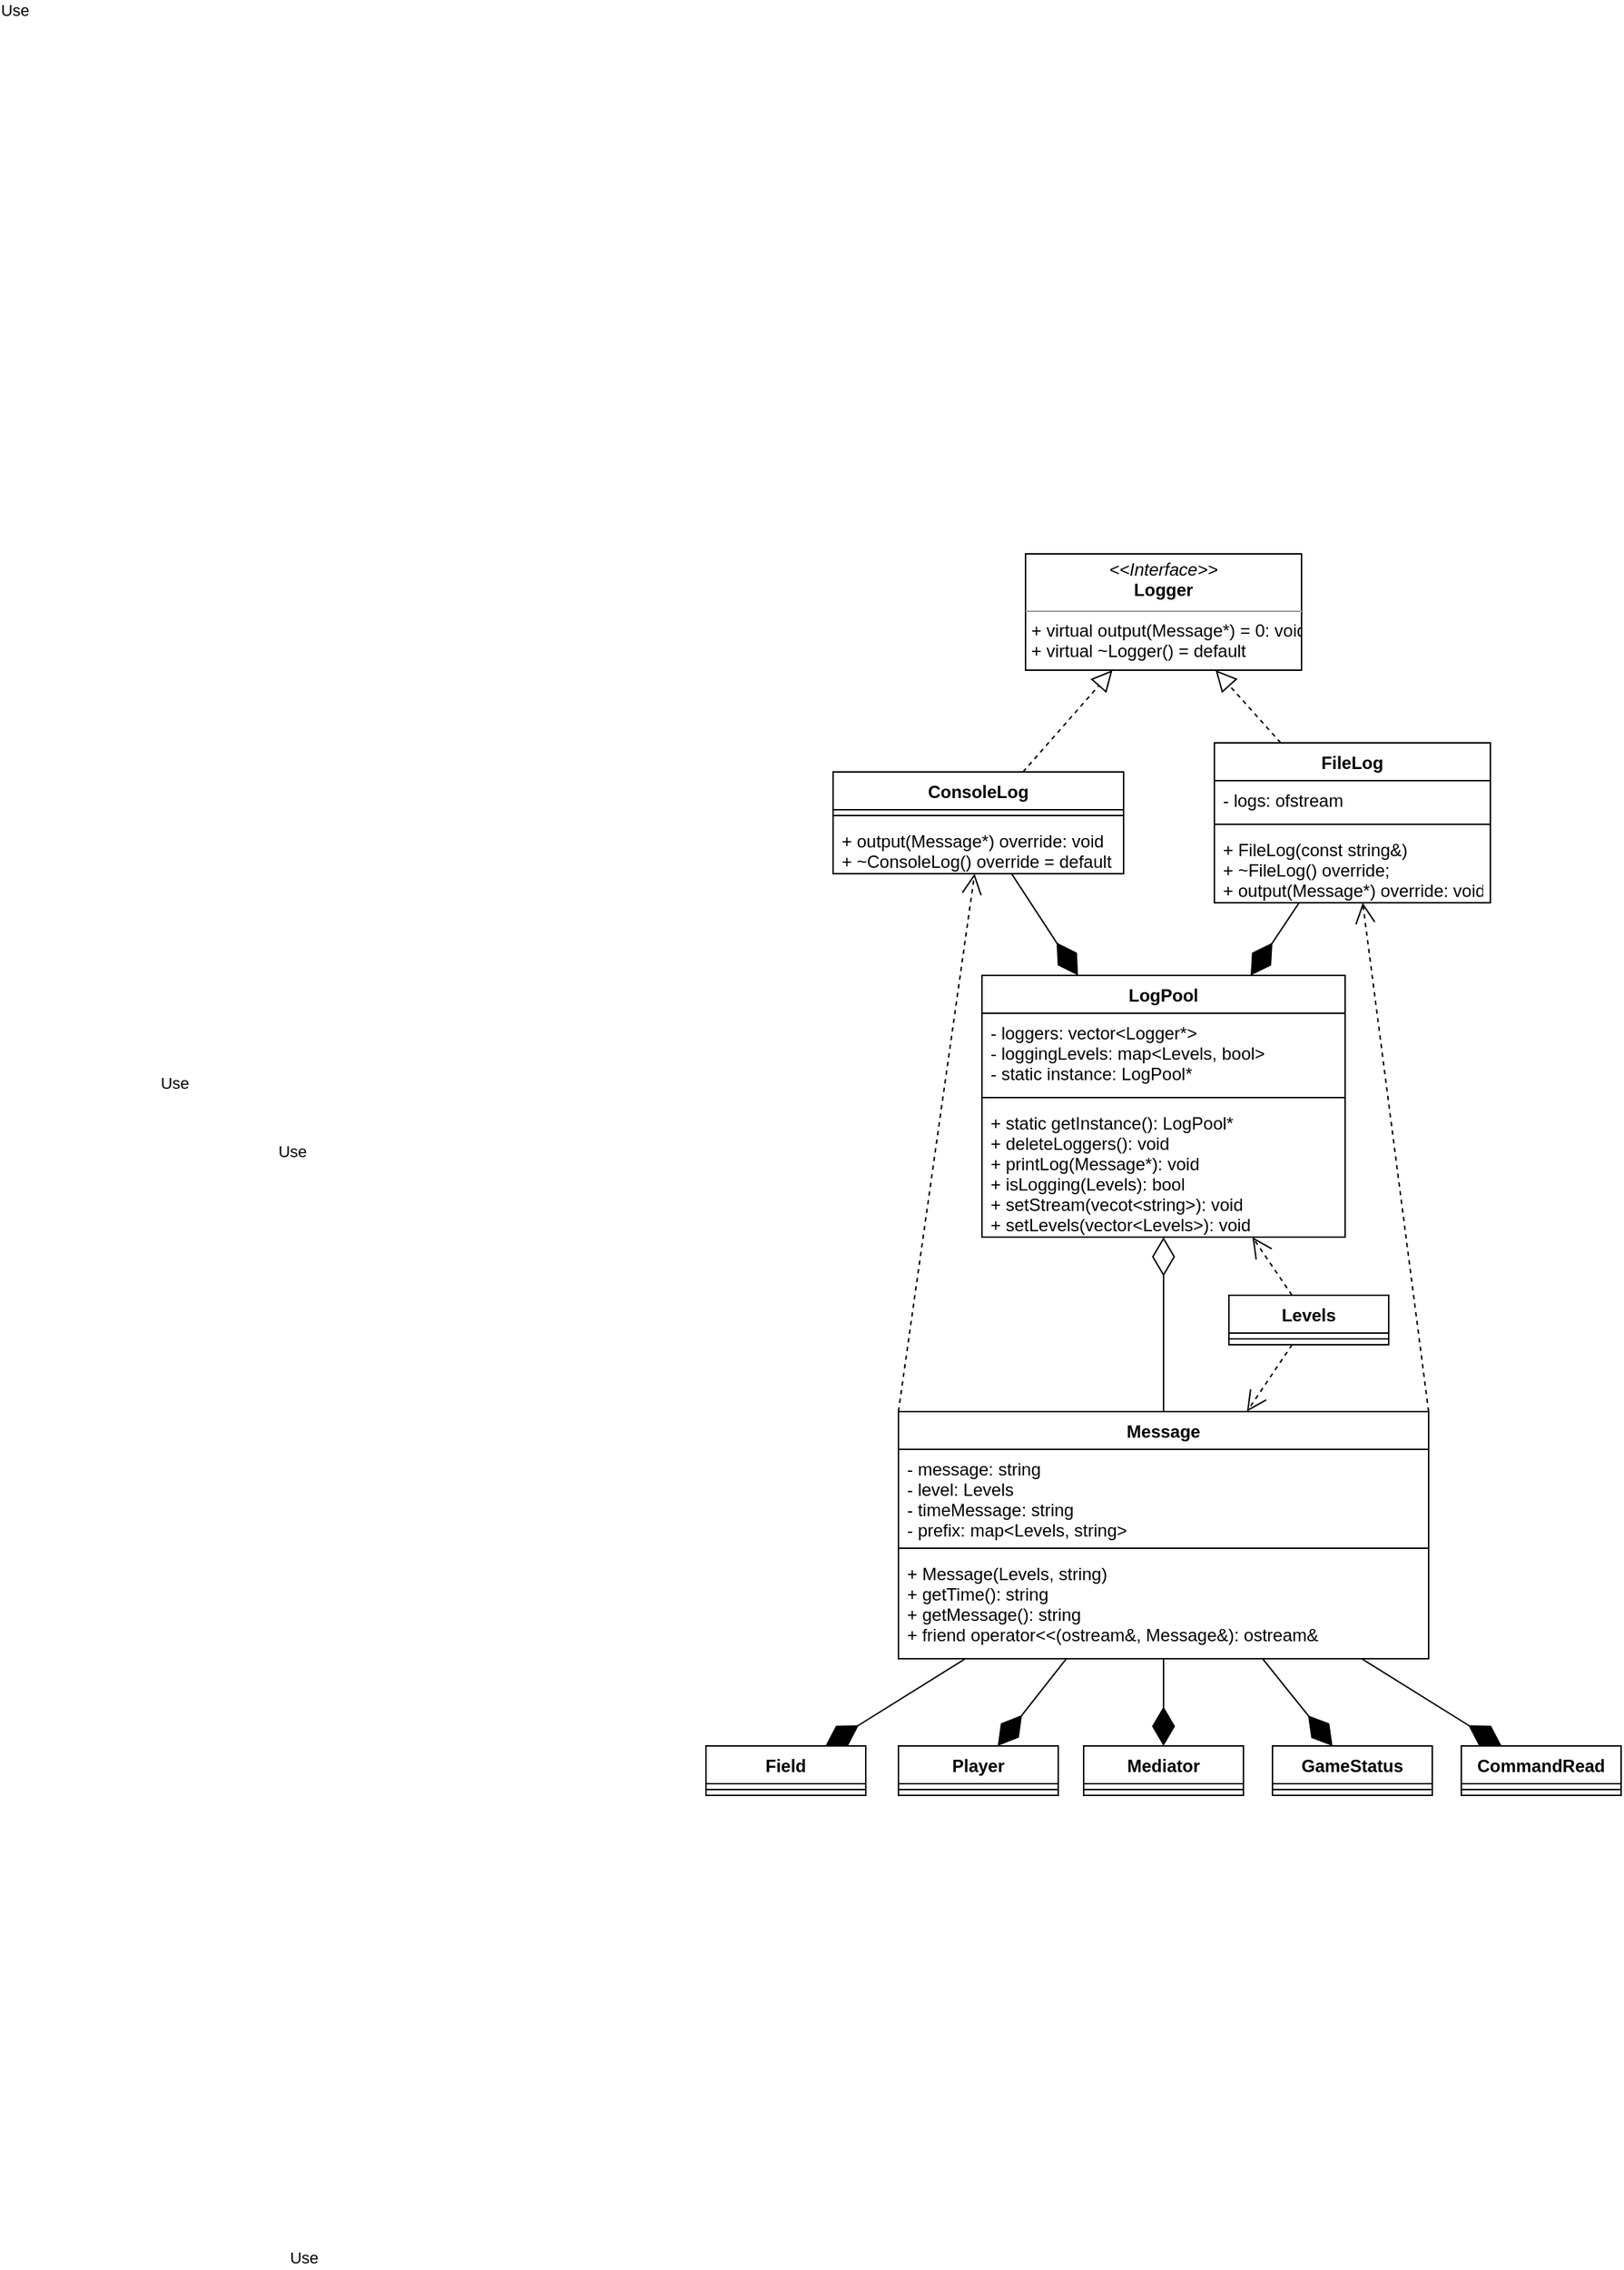 <mxfile version="20.3.0" type="device"><diagram id="C5RBs43oDa-KdzZeNtuy" name="Page-1"><mxGraphModel dx="1493" dy="2047" grid="1" gridSize="10" guides="1" tooltips="1" connect="1" arrows="1" fold="1" page="1" pageScale="1" pageWidth="827" pageHeight="1169" math="0" shadow="0"><root><mxCell id="WIyWlLk6GJQsqaUBKTNV-0"/><mxCell id="WIyWlLk6GJQsqaUBKTNV-1" parent="WIyWlLk6GJQsqaUBKTNV-0"/><mxCell id="WUnyu3XulxkJ0YvQKWtv-5" value="&lt;p style=&quot;margin:0px;margin-top:4px;text-align:center;&quot;&gt;&lt;i&gt;&amp;lt;&amp;lt;Interface&amp;gt;&amp;gt;&lt;/i&gt;&lt;br&gt;&lt;b&gt;Logger&lt;/b&gt;&lt;/p&gt;&lt;hr size=&quot;1&quot;&gt;&lt;p style=&quot;margin:0px;margin-left:4px;&quot;&gt;&lt;/p&gt;&lt;p style=&quot;margin:0px;margin-left:4px;&quot;&gt;+ virtual output(Message*) = 0: void&lt;/p&gt;&lt;p style=&quot;margin:0px;margin-left:4px;&quot;&gt;+ virtual ~Logger() = default&lt;/p&gt;&lt;p style=&quot;margin:0px;margin-left:4px;&quot;&gt;&lt;br&gt;&lt;/p&gt;" style="verticalAlign=top;align=left;overflow=fill;fontSize=12;fontFamily=Helvetica;html=1;" vertex="1" parent="WIyWlLk6GJQsqaUBKTNV-1"><mxGeometry x="250" y="290" width="190" height="80" as="geometry"/></mxCell><mxCell id="WUnyu3XulxkJ0YvQKWtv-6" value="ConsoleLog" style="swimlane;fontStyle=1;align=center;verticalAlign=top;childLayout=stackLayout;horizontal=1;startSize=26;horizontalStack=0;resizeParent=1;resizeParentMax=0;resizeLast=0;collapsible=1;marginBottom=0;" vertex="1" parent="WIyWlLk6GJQsqaUBKTNV-1"><mxGeometry x="117.5" y="440" width="200" height="70" as="geometry"/></mxCell><mxCell id="WUnyu3XulxkJ0YvQKWtv-8" value="" style="line;strokeWidth=1;fillColor=none;align=left;verticalAlign=middle;spacingTop=-1;spacingLeft=3;spacingRight=3;rotatable=0;labelPosition=right;points=[];portConstraint=eastwest;strokeColor=inherit;" vertex="1" parent="WUnyu3XulxkJ0YvQKWtv-6"><mxGeometry y="26" width="200" height="8" as="geometry"/></mxCell><mxCell id="WUnyu3XulxkJ0YvQKWtv-9" value="+ output(Message*) override: void&#10;+ ~ConsoleLog() override = default" style="text;strokeColor=none;fillColor=none;align=left;verticalAlign=top;spacingLeft=4;spacingRight=4;overflow=hidden;rotatable=0;points=[[0,0.5],[1,0.5]];portConstraint=eastwest;" vertex="1" parent="WUnyu3XulxkJ0YvQKWtv-6"><mxGeometry y="34" width="200" height="36" as="geometry"/></mxCell><mxCell id="WUnyu3XulxkJ0YvQKWtv-10" value="" style="endArrow=block;dashed=1;endFill=0;endSize=12;html=1;rounded=0;" edge="1" parent="WIyWlLk6GJQsqaUBKTNV-1" source="WUnyu3XulxkJ0YvQKWtv-6" target="WUnyu3XulxkJ0YvQKWtv-5"><mxGeometry width="160" relative="1" as="geometry"><mxPoint x="240" y="430" as="sourcePoint"/><mxPoint x="400" y="430" as="targetPoint"/></mxGeometry></mxCell><mxCell id="WUnyu3XulxkJ0YvQKWtv-11" value="FileLog" style="swimlane;fontStyle=1;align=center;verticalAlign=top;childLayout=stackLayout;horizontal=1;startSize=26;horizontalStack=0;resizeParent=1;resizeParentMax=0;resizeLast=0;collapsible=1;marginBottom=0;" vertex="1" parent="WIyWlLk6GJQsqaUBKTNV-1"><mxGeometry x="380" y="420" width="190" height="110" as="geometry"/></mxCell><mxCell id="WUnyu3XulxkJ0YvQKWtv-12" value="- logs: ofstream" style="text;strokeColor=none;fillColor=none;align=left;verticalAlign=top;spacingLeft=4;spacingRight=4;overflow=hidden;rotatable=0;points=[[0,0.5],[1,0.5]];portConstraint=eastwest;" vertex="1" parent="WUnyu3XulxkJ0YvQKWtv-11"><mxGeometry y="26" width="190" height="26" as="geometry"/></mxCell><mxCell id="WUnyu3XulxkJ0YvQKWtv-13" value="" style="line;strokeWidth=1;fillColor=none;align=left;verticalAlign=middle;spacingTop=-1;spacingLeft=3;spacingRight=3;rotatable=0;labelPosition=right;points=[];portConstraint=eastwest;strokeColor=inherit;" vertex="1" parent="WUnyu3XulxkJ0YvQKWtv-11"><mxGeometry y="52" width="190" height="8" as="geometry"/></mxCell><mxCell id="WUnyu3XulxkJ0YvQKWtv-14" value="+ FileLog(const string&amp;)&#10;+ ~FileLog() override;&#10;+ output(Message*) override: void" style="text;strokeColor=none;fillColor=none;align=left;verticalAlign=top;spacingLeft=4;spacingRight=4;overflow=hidden;rotatable=0;points=[[0,0.5],[1,0.5]];portConstraint=eastwest;" vertex="1" parent="WUnyu3XulxkJ0YvQKWtv-11"><mxGeometry y="60" width="190" height="50" as="geometry"/></mxCell><mxCell id="WUnyu3XulxkJ0YvQKWtv-15" value="" style="endArrow=block;dashed=1;endFill=0;endSize=12;html=1;rounded=0;" edge="1" parent="WIyWlLk6GJQsqaUBKTNV-1" source="WUnyu3XulxkJ0YvQKWtv-11" target="WUnyu3XulxkJ0YvQKWtv-5"><mxGeometry width="160" relative="1" as="geometry"><mxPoint x="240" y="430" as="sourcePoint"/><mxPoint x="400" y="430" as="targetPoint"/></mxGeometry></mxCell><mxCell id="WUnyu3XulxkJ0YvQKWtv-16" value="LogPool" style="swimlane;fontStyle=1;align=center;verticalAlign=top;childLayout=stackLayout;horizontal=1;startSize=26;horizontalStack=0;resizeParent=1;resizeParentMax=0;resizeLast=0;collapsible=1;marginBottom=0;" vertex="1" parent="WIyWlLk6GJQsqaUBKTNV-1"><mxGeometry x="220" y="580" width="250" height="180" as="geometry"/></mxCell><mxCell id="WUnyu3XulxkJ0YvQKWtv-17" value="- loggers: vector&lt;Logger*&gt;&#10;- loggingLevels: map&lt;Levels, bool&gt;&#10;- static instance: LogPool*" style="text;strokeColor=none;fillColor=none;align=left;verticalAlign=top;spacingLeft=4;spacingRight=4;overflow=hidden;rotatable=0;points=[[0,0.5],[1,0.5]];portConstraint=eastwest;" vertex="1" parent="WUnyu3XulxkJ0YvQKWtv-16"><mxGeometry y="26" width="250" height="54" as="geometry"/></mxCell><mxCell id="WUnyu3XulxkJ0YvQKWtv-18" value="" style="line;strokeWidth=1;fillColor=none;align=left;verticalAlign=middle;spacingTop=-1;spacingLeft=3;spacingRight=3;rotatable=0;labelPosition=right;points=[];portConstraint=eastwest;strokeColor=inherit;" vertex="1" parent="WUnyu3XulxkJ0YvQKWtv-16"><mxGeometry y="80" width="250" height="8" as="geometry"/></mxCell><mxCell id="WUnyu3XulxkJ0YvQKWtv-19" value="+ static getInstance(): LogPool*&#10;+ deleteLoggers(): void&#10;+ printLog(Message*): void&#10;+ isLogging(Levels): bool&#10;+ setStream(vecot&lt;string&gt;): void&#10;+ setLevels(vector&lt;Levels&gt;): void" style="text;strokeColor=none;fillColor=none;align=left;verticalAlign=top;spacingLeft=4;spacingRight=4;overflow=hidden;rotatable=0;points=[[0,0.5],[1,0.5]];portConstraint=eastwest;" vertex="1" parent="WUnyu3XulxkJ0YvQKWtv-16"><mxGeometry y="88" width="250" height="92" as="geometry"/></mxCell><mxCell id="WUnyu3XulxkJ0YvQKWtv-20" value="" style="endArrow=diamondThin;endFill=1;endSize=24;html=1;rounded=0;" edge="1" parent="WIyWlLk6GJQsqaUBKTNV-1" source="WUnyu3XulxkJ0YvQKWtv-6" target="WUnyu3XulxkJ0YvQKWtv-16"><mxGeometry width="160" relative="1" as="geometry"><mxPoint x="260" y="450" as="sourcePoint"/><mxPoint x="420" y="450" as="targetPoint"/></mxGeometry></mxCell><mxCell id="WUnyu3XulxkJ0YvQKWtv-21" value="" style="endArrow=diamondThin;endFill=1;endSize=24;html=1;rounded=0;" edge="1" parent="WIyWlLk6GJQsqaUBKTNV-1" source="WUnyu3XulxkJ0YvQKWtv-11" target="WUnyu3XulxkJ0YvQKWtv-16"><mxGeometry width="160" relative="1" as="geometry"><mxPoint x="30" y="550" as="sourcePoint"/><mxPoint x="190" y="550" as="targetPoint"/></mxGeometry></mxCell><mxCell id="WUnyu3XulxkJ0YvQKWtv-26" value="Levels" style="swimlane;fontStyle=1;align=center;verticalAlign=top;childLayout=stackLayout;horizontal=1;startSize=26;horizontalStack=0;resizeParent=1;resizeParentMax=0;resizeLast=0;collapsible=1;marginBottom=0;" vertex="1" parent="WIyWlLk6GJQsqaUBKTNV-1"><mxGeometry x="390" y="800" width="110" height="34" as="geometry"/></mxCell><mxCell id="WUnyu3XulxkJ0YvQKWtv-28" value="" style="line;strokeWidth=1;fillColor=none;align=left;verticalAlign=middle;spacingTop=-1;spacingLeft=3;spacingRight=3;rotatable=0;labelPosition=right;points=[];portConstraint=eastwest;strokeColor=inherit;" vertex="1" parent="WUnyu3XulxkJ0YvQKWtv-26"><mxGeometry y="26" width="110" height="8" as="geometry"/></mxCell><mxCell id="WUnyu3XulxkJ0YvQKWtv-31" value="Use" style="endArrow=open;endSize=12;dashed=1;html=1;rounded=0;" edge="1" parent="WIyWlLk6GJQsqaUBKTNV-1" source="WUnyu3XulxkJ0YvQKWtv-26" target="WUnyu3XulxkJ0YvQKWtv-16"><mxGeometry x="-1" y="601" width="160" relative="1" as="geometry"><mxPoint x="260" y="690" as="sourcePoint"/><mxPoint x="420" y="690" as="targetPoint"/><mxPoint x="-184" y="324" as="offset"/></mxGeometry></mxCell><mxCell id="WUnyu3XulxkJ0YvQKWtv-36" value="Message" style="swimlane;fontStyle=1;align=center;verticalAlign=top;childLayout=stackLayout;horizontal=1;startSize=26;horizontalStack=0;resizeParent=1;resizeParentMax=0;resizeLast=0;collapsible=1;marginBottom=0;" vertex="1" parent="WIyWlLk6GJQsqaUBKTNV-1"><mxGeometry x="162.5" y="880" width="365" height="170" as="geometry"/></mxCell><mxCell id="WUnyu3XulxkJ0YvQKWtv-37" value="- message: string&#10;- level: Levels&#10;- timeMessage: string&#10;- prefix: map&lt;Levels, string&gt;&#10;" style="text;strokeColor=none;fillColor=none;align=left;verticalAlign=top;spacingLeft=4;spacingRight=4;overflow=hidden;rotatable=0;points=[[0,0.5],[1,0.5]];portConstraint=eastwest;" vertex="1" parent="WUnyu3XulxkJ0YvQKWtv-36"><mxGeometry y="26" width="365" height="64" as="geometry"/></mxCell><mxCell id="WUnyu3XulxkJ0YvQKWtv-38" value="" style="line;strokeWidth=1;fillColor=none;align=left;verticalAlign=middle;spacingTop=-1;spacingLeft=3;spacingRight=3;rotatable=0;labelPosition=right;points=[];portConstraint=eastwest;strokeColor=inherit;" vertex="1" parent="WUnyu3XulxkJ0YvQKWtv-36"><mxGeometry y="90" width="365" height="8" as="geometry"/></mxCell><mxCell id="WUnyu3XulxkJ0YvQKWtv-39" value="+ Message(Levels, string)&#10;+ getTime(): string&#10;+ getMessage(): string&#10;+ friend operator&lt;&lt;(ostream&amp;, Message&amp;): ostream&amp;&#10;" style="text;strokeColor=none;fillColor=none;align=left;verticalAlign=top;spacingLeft=4;spacingRight=4;overflow=hidden;rotatable=0;points=[[0,0.5],[1,0.5]];portConstraint=eastwest;" vertex="1" parent="WUnyu3XulxkJ0YvQKWtv-36"><mxGeometry y="98" width="365" height="72" as="geometry"/></mxCell><mxCell id="WUnyu3XulxkJ0YvQKWtv-40" value="Use" style="endArrow=open;endSize=12;dashed=1;html=1;rounded=0;" edge="1" parent="WIyWlLk6GJQsqaUBKTNV-1" source="WUnyu3XulxkJ0YvQKWtv-26" target="WUnyu3XulxkJ0YvQKWtv-36"><mxGeometry x="-1" y="-559" width="160" relative="1" as="geometry"><mxPoint x="300" y="690" as="sourcePoint"/><mxPoint x="460" y="690" as="targetPoint"/><mxPoint x="-416" y="-605" as="offset"/></mxGeometry></mxCell><mxCell id="WUnyu3XulxkJ0YvQKWtv-41" value="" style="endArrow=diamondThin;endFill=0;endSize=24;html=1;rounded=0;" edge="1" parent="WIyWlLk6GJQsqaUBKTNV-1" source="WUnyu3XulxkJ0YvQKWtv-36" target="WUnyu3XulxkJ0YvQKWtv-16"><mxGeometry width="160" relative="1" as="geometry"><mxPoint x="390" y="690" as="sourcePoint"/><mxPoint x="550" y="690" as="targetPoint"/></mxGeometry></mxCell><mxCell id="WUnyu3XulxkJ0YvQKWtv-42" value="Use" style="endArrow=open;endSize=12;dashed=1;html=1;rounded=0;exitX=0;exitY=0;exitDx=0;exitDy=0;" edge="1" parent="WIyWlLk6GJQsqaUBKTNV-1" source="WUnyu3XulxkJ0YvQKWtv-36" target="WUnyu3XulxkJ0YvQKWtv-9"><mxGeometry x="-0.365" y="438" width="160" relative="1" as="geometry"><mxPoint x="250" y="610" as="sourcePoint"/><mxPoint x="410" y="610" as="targetPoint"/><mxPoint as="offset"/></mxGeometry></mxCell><mxCell id="WUnyu3XulxkJ0YvQKWtv-43" value="Use" style="endArrow=open;endSize=12;dashed=1;html=1;rounded=0;exitX=1;exitY=0;exitDx=0;exitDy=0;" edge="1" parent="WIyWlLk6GJQsqaUBKTNV-1" source="WUnyu3XulxkJ0YvQKWtv-36" target="WUnyu3XulxkJ0YvQKWtv-11"><mxGeometry x="0.901" y="827" width="160" relative="1" as="geometry"><mxPoint x="250" y="610" as="sourcePoint"/><mxPoint x="410" y="610" as="targetPoint"/><mxPoint as="offset"/></mxGeometry></mxCell><mxCell id="WUnyu3XulxkJ0YvQKWtv-44" value="Field" style="swimlane;fontStyle=1;align=center;verticalAlign=top;childLayout=stackLayout;horizontal=1;startSize=26;horizontalStack=0;resizeParent=1;resizeParentMax=0;resizeLast=0;collapsible=1;marginBottom=0;" vertex="1" parent="WIyWlLk6GJQsqaUBKTNV-1"><mxGeometry x="30" y="1110" width="110" height="34" as="geometry"/></mxCell><mxCell id="WUnyu3XulxkJ0YvQKWtv-45" value="" style="line;strokeWidth=1;fillColor=none;align=left;verticalAlign=middle;spacingTop=-1;spacingLeft=3;spacingRight=3;rotatable=0;labelPosition=right;points=[];portConstraint=eastwest;strokeColor=inherit;" vertex="1" parent="WUnyu3XulxkJ0YvQKWtv-44"><mxGeometry y="26" width="110" height="8" as="geometry"/></mxCell><mxCell id="WUnyu3XulxkJ0YvQKWtv-46" value="Player" style="swimlane;fontStyle=1;align=center;verticalAlign=top;childLayout=stackLayout;horizontal=1;startSize=26;horizontalStack=0;resizeParent=1;resizeParentMax=0;resizeLast=0;collapsible=1;marginBottom=0;" vertex="1" parent="WIyWlLk6GJQsqaUBKTNV-1"><mxGeometry x="162.5" y="1110" width="110" height="34" as="geometry"/></mxCell><mxCell id="WUnyu3XulxkJ0YvQKWtv-47" value="" style="line;strokeWidth=1;fillColor=none;align=left;verticalAlign=middle;spacingTop=-1;spacingLeft=3;spacingRight=3;rotatable=0;labelPosition=right;points=[];portConstraint=eastwest;strokeColor=inherit;" vertex="1" parent="WUnyu3XulxkJ0YvQKWtv-46"><mxGeometry y="26" width="110" height="8" as="geometry"/></mxCell><mxCell id="WUnyu3XulxkJ0YvQKWtv-48" value="GameStatus" style="swimlane;fontStyle=1;align=center;verticalAlign=top;childLayout=stackLayout;horizontal=1;startSize=26;horizontalStack=0;resizeParent=1;resizeParentMax=0;resizeLast=0;collapsible=1;marginBottom=0;" vertex="1" parent="WIyWlLk6GJQsqaUBKTNV-1"><mxGeometry x="420" y="1110" width="110" height="34" as="geometry"/></mxCell><mxCell id="WUnyu3XulxkJ0YvQKWtv-49" value="" style="line;strokeWidth=1;fillColor=none;align=left;verticalAlign=middle;spacingTop=-1;spacingLeft=3;spacingRight=3;rotatable=0;labelPosition=right;points=[];portConstraint=eastwest;strokeColor=inherit;" vertex="1" parent="WUnyu3XulxkJ0YvQKWtv-48"><mxGeometry y="26" width="110" height="8" as="geometry"/></mxCell><mxCell id="WUnyu3XulxkJ0YvQKWtv-50" value="CommandRead&#10;" style="swimlane;fontStyle=1;align=center;verticalAlign=top;childLayout=stackLayout;horizontal=1;startSize=26;horizontalStack=0;resizeParent=1;resizeParentMax=0;resizeLast=0;collapsible=1;marginBottom=0;" vertex="1" parent="WIyWlLk6GJQsqaUBKTNV-1"><mxGeometry x="550" y="1110" width="110" height="34" as="geometry"/></mxCell><mxCell id="WUnyu3XulxkJ0YvQKWtv-51" value="" style="line;strokeWidth=1;fillColor=none;align=left;verticalAlign=middle;spacingTop=-1;spacingLeft=3;spacingRight=3;rotatable=0;labelPosition=right;points=[];portConstraint=eastwest;strokeColor=inherit;" vertex="1" parent="WUnyu3XulxkJ0YvQKWtv-50"><mxGeometry y="26" width="110" height="8" as="geometry"/></mxCell><mxCell id="WUnyu3XulxkJ0YvQKWtv-52" value="Mediator" style="swimlane;fontStyle=1;align=center;verticalAlign=top;childLayout=stackLayout;horizontal=1;startSize=26;horizontalStack=0;resizeParent=1;resizeParentMax=0;resizeLast=0;collapsible=1;marginBottom=0;" vertex="1" parent="WIyWlLk6GJQsqaUBKTNV-1"><mxGeometry x="290" y="1110" width="110" height="34" as="geometry"/></mxCell><mxCell id="WUnyu3XulxkJ0YvQKWtv-53" value="" style="line;strokeWidth=1;fillColor=none;align=left;verticalAlign=middle;spacingTop=-1;spacingLeft=3;spacingRight=3;rotatable=0;labelPosition=right;points=[];portConstraint=eastwest;strokeColor=inherit;" vertex="1" parent="WUnyu3XulxkJ0YvQKWtv-52"><mxGeometry y="26" width="110" height="8" as="geometry"/></mxCell><mxCell id="WUnyu3XulxkJ0YvQKWtv-54" value="" style="endArrow=diamondThin;endFill=1;endSize=24;html=1;rounded=0;" edge="1" parent="WIyWlLk6GJQsqaUBKTNV-1" source="WUnyu3XulxkJ0YvQKWtv-36" target="WUnyu3XulxkJ0YvQKWtv-44"><mxGeometry width="160" relative="1" as="geometry"><mxPoint x="270" y="960" as="sourcePoint"/><mxPoint x="430" y="960" as="targetPoint"/></mxGeometry></mxCell><mxCell id="WUnyu3XulxkJ0YvQKWtv-55" value="" style="endArrow=diamondThin;endFill=1;endSize=24;html=1;rounded=0;" edge="1" parent="WIyWlLk6GJQsqaUBKTNV-1" source="WUnyu3XulxkJ0YvQKWtv-36" target="WUnyu3XulxkJ0YvQKWtv-52"><mxGeometry width="160" relative="1" as="geometry"><mxPoint x="218.58" y="1060" as="sourcePoint"/><mxPoint x="122.284" y="1120" as="targetPoint"/></mxGeometry></mxCell><mxCell id="WUnyu3XulxkJ0YvQKWtv-56" value="" style="endArrow=diamondThin;endFill=1;endSize=24;html=1;rounded=0;" edge="1" parent="WIyWlLk6GJQsqaUBKTNV-1" source="WUnyu3XulxkJ0YvQKWtv-36" target="WUnyu3XulxkJ0YvQKWtv-46"><mxGeometry width="160" relative="1" as="geometry"><mxPoint x="218.58" y="1060" as="sourcePoint"/><mxPoint x="122.284" y="1120" as="targetPoint"/></mxGeometry></mxCell><mxCell id="WUnyu3XulxkJ0YvQKWtv-57" value="" style="endArrow=diamondThin;endFill=1;endSize=24;html=1;rounded=0;" edge="1" parent="WIyWlLk6GJQsqaUBKTNV-1" source="WUnyu3XulxkJ0YvQKWtv-36" target="WUnyu3XulxkJ0YvQKWtv-48"><mxGeometry width="160" relative="1" as="geometry"><mxPoint x="228.58" y="1070" as="sourcePoint"/><mxPoint x="132.284" y="1130" as="targetPoint"/></mxGeometry></mxCell><mxCell id="WUnyu3XulxkJ0YvQKWtv-58" value="" style="endArrow=diamondThin;endFill=1;endSize=24;html=1;rounded=0;" edge="1" parent="WIyWlLk6GJQsqaUBKTNV-1" source="WUnyu3XulxkJ0YvQKWtv-36" target="WUnyu3XulxkJ0YvQKWtv-50"><mxGeometry width="160" relative="1" as="geometry"><mxPoint x="238.58" y="1080" as="sourcePoint"/><mxPoint x="142.284" y="1140" as="targetPoint"/></mxGeometry></mxCell></root></mxGraphModel></diagram></mxfile>